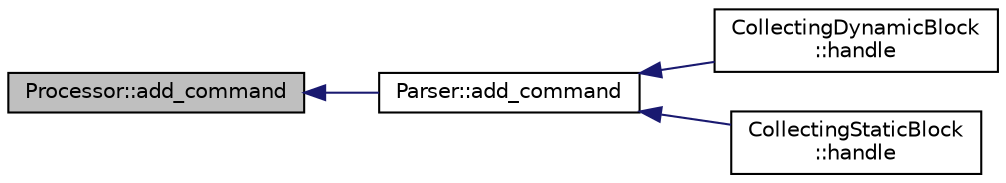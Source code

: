 digraph "Processor::add_command"
{
 // INTERACTIVE_SVG=YES
  edge [fontname="Helvetica",fontsize="10",labelfontname="Helvetica",labelfontsize="10"];
  node [fontname="Helvetica",fontsize="10",shape=record];
  rankdir="LR";
  Node1 [label="Processor::add_command",height=0.2,width=0.4,color="black", fillcolor="grey75", style="filled" fontcolor="black"];
  Node1 -> Node2 [dir="back",color="midnightblue",fontsize="10",style="solid",fontname="Helvetica"];
  Node2 [label="Parser::add_command",height=0.2,width=0.4,color="black", fillcolor="white", style="filled",URL="$class_parser.html#a53fa6b829eb8db63558f2bc8eb72d8b8"];
  Node2 -> Node3 [dir="back",color="midnightblue",fontsize="10",style="solid",fontname="Helvetica"];
  Node3 [label="CollectingDynamicBlock\l::handle",height=0.2,width=0.4,color="black", fillcolor="white", style="filled",URL="$class_collecting_dynamic_block.html#a1b24141d8337e1b097f1114f6285396d"];
  Node2 -> Node4 [dir="back",color="midnightblue",fontsize="10",style="solid",fontname="Helvetica"];
  Node4 [label="CollectingStaticBlock\l::handle",height=0.2,width=0.4,color="black", fillcolor="white", style="filled",URL="$class_collecting_static_block.html#ae3b1cc7db819dafaff6e5964e0b0ccbe"];
}
